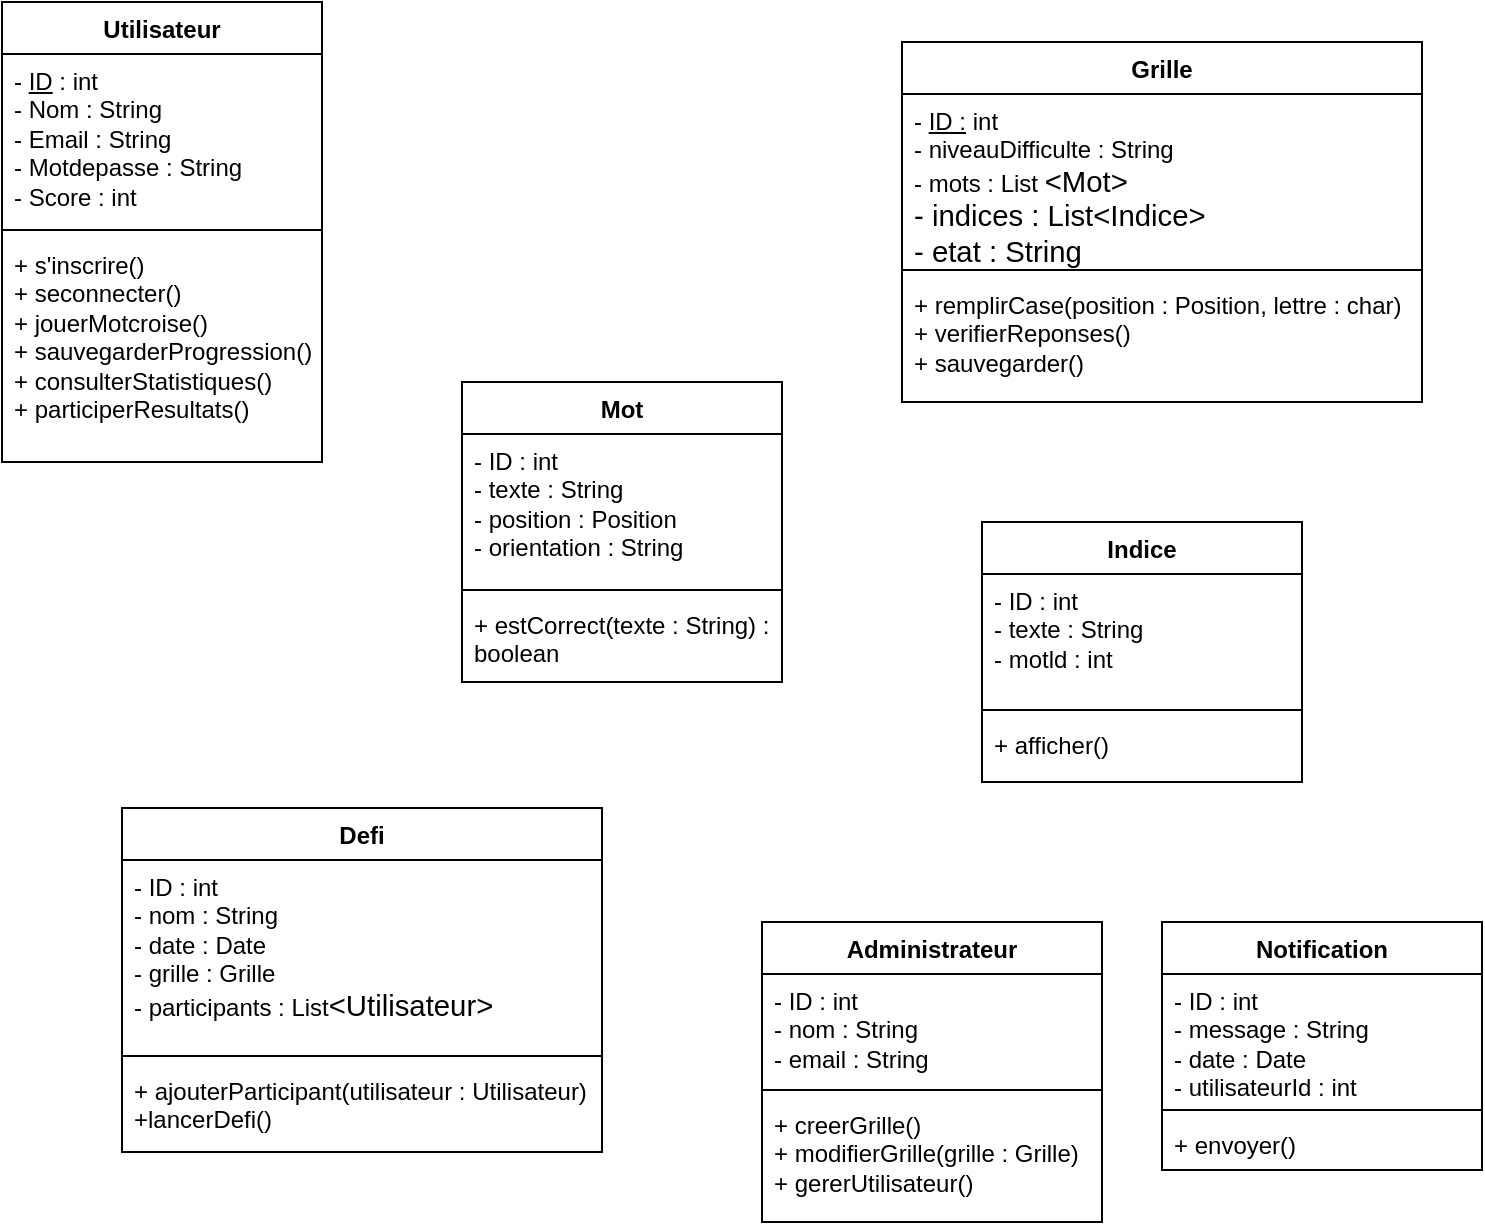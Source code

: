<mxfile version="26.1.1">
  <diagram id="C5RBs43oDa-KdzZeNtuy" name="Page-1">
    <mxGraphModel dx="1120" dy="434" grid="1" gridSize="10" guides="1" tooltips="1" connect="1" arrows="1" fold="1" page="1" pageScale="1" pageWidth="827" pageHeight="1169" math="0" shadow="0">
      <root>
        <mxCell id="WIyWlLk6GJQsqaUBKTNV-0" />
        <mxCell id="WIyWlLk6GJQsqaUBKTNV-1" parent="WIyWlLk6GJQsqaUBKTNV-0" />
        <mxCell id="bwaJDM6GdLsr8NetGYBn-1" value="Utilisateur" style="swimlane;fontStyle=1;align=center;verticalAlign=top;childLayout=stackLayout;horizontal=1;startSize=26;horizontalStack=0;resizeParent=1;resizeParentMax=0;resizeLast=0;collapsible=1;marginBottom=0;whiteSpace=wrap;html=1;" vertex="1" parent="WIyWlLk6GJQsqaUBKTNV-1">
          <mxGeometry x="20" y="10" width="160" height="230" as="geometry" />
        </mxCell>
        <mxCell id="bwaJDM6GdLsr8NetGYBn-2" value="- &lt;u&gt;ID&lt;/u&gt; : int&lt;div&gt;- Nom : String&lt;/div&gt;&lt;div&gt;- Email : String&lt;/div&gt;&lt;div&gt;- Motdepasse : String&lt;/div&gt;&lt;div&gt;- Score : int&lt;/div&gt;&lt;div&gt;&lt;br&gt;&lt;div&gt;&lt;br&gt;&lt;/div&gt;&lt;/div&gt;" style="text;strokeColor=none;fillColor=none;align=left;verticalAlign=top;spacingLeft=4;spacingRight=4;overflow=hidden;rotatable=0;points=[[0,0.5],[1,0.5]];portConstraint=eastwest;whiteSpace=wrap;html=1;" vertex="1" parent="bwaJDM6GdLsr8NetGYBn-1">
          <mxGeometry y="26" width="160" height="84" as="geometry" />
        </mxCell>
        <mxCell id="bwaJDM6GdLsr8NetGYBn-3" value="" style="line;strokeWidth=1;fillColor=none;align=left;verticalAlign=middle;spacingTop=-1;spacingLeft=3;spacingRight=3;rotatable=0;labelPosition=right;points=[];portConstraint=eastwest;strokeColor=inherit;" vertex="1" parent="bwaJDM6GdLsr8NetGYBn-1">
          <mxGeometry y="110" width="160" height="8" as="geometry" />
        </mxCell>
        <mxCell id="bwaJDM6GdLsr8NetGYBn-4" value="+ s&#39;inscrire()&lt;div&gt;+ seconnecter()&lt;/div&gt;&lt;div&gt;+ jouerMotcroise()&lt;/div&gt;&lt;div&gt;+ sauvegarderProgression()&lt;/div&gt;&lt;div&gt;+ consulterStatistiques()&lt;/div&gt;&lt;div&gt;+ participerResultats()&lt;/div&gt;&lt;div&gt;&lt;br&gt;&lt;/div&gt;" style="text;strokeColor=none;fillColor=none;align=left;verticalAlign=top;spacingLeft=4;spacingRight=4;overflow=hidden;rotatable=0;points=[[0,0.5],[1,0.5]];portConstraint=eastwest;whiteSpace=wrap;html=1;" vertex="1" parent="bwaJDM6GdLsr8NetGYBn-1">
          <mxGeometry y="118" width="160" height="112" as="geometry" />
        </mxCell>
        <mxCell id="bwaJDM6GdLsr8NetGYBn-6" value="Mot" style="swimlane;fontStyle=1;align=center;verticalAlign=top;childLayout=stackLayout;horizontal=1;startSize=26;horizontalStack=0;resizeParent=1;resizeParentMax=0;resizeLast=0;collapsible=1;marginBottom=0;whiteSpace=wrap;html=1;" vertex="1" parent="WIyWlLk6GJQsqaUBKTNV-1">
          <mxGeometry x="250" y="200" width="160" height="150" as="geometry" />
        </mxCell>
        <mxCell id="bwaJDM6GdLsr8NetGYBn-7" value="- ID : int&lt;div&gt;- texte : String&lt;/div&gt;&lt;div&gt;- position : Position&lt;/div&gt;&lt;div&gt;- orientation : String&lt;/div&gt;" style="text;strokeColor=none;fillColor=none;align=left;verticalAlign=top;spacingLeft=4;spacingRight=4;overflow=hidden;rotatable=0;points=[[0,0.5],[1,0.5]];portConstraint=eastwest;whiteSpace=wrap;html=1;" vertex="1" parent="bwaJDM6GdLsr8NetGYBn-6">
          <mxGeometry y="26" width="160" height="74" as="geometry" />
        </mxCell>
        <mxCell id="bwaJDM6GdLsr8NetGYBn-8" value="" style="line;strokeWidth=1;fillColor=none;align=left;verticalAlign=middle;spacingTop=-1;spacingLeft=3;spacingRight=3;rotatable=0;labelPosition=right;points=[];portConstraint=eastwest;strokeColor=inherit;" vertex="1" parent="bwaJDM6GdLsr8NetGYBn-6">
          <mxGeometry y="100" width="160" height="8" as="geometry" />
        </mxCell>
        <mxCell id="bwaJDM6GdLsr8NetGYBn-9" value="+ estCorrect(texte : String) : boolean" style="text;strokeColor=none;fillColor=none;align=left;verticalAlign=top;spacingLeft=4;spacingRight=4;overflow=hidden;rotatable=0;points=[[0,0.5],[1,0.5]];portConstraint=eastwest;whiteSpace=wrap;html=1;" vertex="1" parent="bwaJDM6GdLsr8NetGYBn-6">
          <mxGeometry y="108" width="160" height="42" as="geometry" />
        </mxCell>
        <mxCell id="bwaJDM6GdLsr8NetGYBn-10" value="Grille" style="swimlane;fontStyle=1;align=center;verticalAlign=top;childLayout=stackLayout;horizontal=1;startSize=26;horizontalStack=0;resizeParent=1;resizeParentMax=0;resizeLast=0;collapsible=1;marginBottom=0;whiteSpace=wrap;html=1;" vertex="1" parent="WIyWlLk6GJQsqaUBKTNV-1">
          <mxGeometry x="470" y="30" width="260" height="180" as="geometry" />
        </mxCell>
        <mxCell id="bwaJDM6GdLsr8NetGYBn-11" value="- &lt;u&gt;ID :&lt;/u&gt;&amp;nbsp;int&lt;div&gt;- niveauDifficulte : String&lt;/div&gt;&lt;div&gt;- mots : List&amp;nbsp;&lt;span style=&quot;font-family: Calibri, sans-serif; font-size: 11pt; background-color: transparent; color: light-dark(rgb(0, 0, 0), rgb(255, 255, 255));&quot;&gt;&amp;lt;Mot&lt;/span&gt;&lt;span style=&quot;font-family: Calibri, sans-serif; font-size: 11pt; background-color: transparent; color: light-dark(rgb(0, 0, 0), rgb(255, 255, 255));&quot;&gt;&amp;gt;&lt;/span&gt;&lt;/div&gt;&lt;div&gt;&lt;span style=&quot;font-family: Calibri, sans-serif; font-size: 11pt; background-color: transparent; color: light-dark(rgb(0, 0, 0), rgb(255, 255, 255));&quot;&gt;- indices : List&lt;/span&gt;&lt;span style=&quot;font-family: Calibri, sans-serif; font-size: 11pt; background-color: transparent; color: light-dark(rgb(0, 0, 0), rgb(255, 255, 255));&quot;&gt;&amp;lt;Indice&lt;/span&gt;&lt;span style=&quot;font-family: Calibri, sans-serif; font-size: 11pt; background-color: transparent; color: light-dark(rgb(0, 0, 0), rgb(255, 255, 255));&quot;&gt;&amp;gt;&lt;/span&gt;&lt;span style=&quot;font-family: Calibri, sans-serif; font-size: 11pt; background-color: transparent; color: light-dark(rgb(0, 0, 0), rgb(255, 255, 255));&quot;&gt;&lt;br&gt;&lt;/span&gt;&lt;/div&gt;&lt;div&gt;&lt;span style=&quot;font-family: Calibri, sans-serif; font-size: 11pt; background-color: transparent; color: light-dark(rgb(0, 0, 0), rgb(255, 255, 255));&quot;&gt;- etat : String&lt;/span&gt;&lt;/div&gt;" style="text;strokeColor=none;fillColor=none;align=left;verticalAlign=top;spacingLeft=4;spacingRight=4;overflow=hidden;rotatable=0;points=[[0,0.5],[1,0.5]];portConstraint=eastwest;whiteSpace=wrap;html=1;" vertex="1" parent="bwaJDM6GdLsr8NetGYBn-10">
          <mxGeometry y="26" width="260" height="84" as="geometry" />
        </mxCell>
        <mxCell id="bwaJDM6GdLsr8NetGYBn-12" value="" style="line;strokeWidth=1;fillColor=none;align=left;verticalAlign=middle;spacingTop=-1;spacingLeft=3;spacingRight=3;rotatable=0;labelPosition=right;points=[];portConstraint=eastwest;strokeColor=inherit;" vertex="1" parent="bwaJDM6GdLsr8NetGYBn-10">
          <mxGeometry y="110" width="260" height="8" as="geometry" />
        </mxCell>
        <mxCell id="bwaJDM6GdLsr8NetGYBn-13" value="+ remplirCase(position : Position, lettre : char)&lt;div&gt;+ verifierReponses()&lt;/div&gt;&lt;div&gt;+ sauvegarder()&lt;/div&gt;" style="text;strokeColor=none;fillColor=none;align=left;verticalAlign=top;spacingLeft=4;spacingRight=4;overflow=hidden;rotatable=0;points=[[0,0.5],[1,0.5]];portConstraint=eastwest;whiteSpace=wrap;html=1;" vertex="1" parent="bwaJDM6GdLsr8NetGYBn-10">
          <mxGeometry y="118" width="260" height="62" as="geometry" />
        </mxCell>
        <mxCell id="bwaJDM6GdLsr8NetGYBn-14" value="Indice" style="swimlane;fontStyle=1;align=center;verticalAlign=top;childLayout=stackLayout;horizontal=1;startSize=26;horizontalStack=0;resizeParent=1;resizeParentMax=0;resizeLast=0;collapsible=1;marginBottom=0;whiteSpace=wrap;html=1;" vertex="1" parent="WIyWlLk6GJQsqaUBKTNV-1">
          <mxGeometry x="510" y="270" width="160" height="130" as="geometry" />
        </mxCell>
        <mxCell id="bwaJDM6GdLsr8NetGYBn-15" value="- ID : int&lt;div&gt;- texte : String&lt;/div&gt;&lt;div&gt;- motld : int&lt;/div&gt;" style="text;strokeColor=none;fillColor=none;align=left;verticalAlign=top;spacingLeft=4;spacingRight=4;overflow=hidden;rotatable=0;points=[[0,0.5],[1,0.5]];portConstraint=eastwest;whiteSpace=wrap;html=1;" vertex="1" parent="bwaJDM6GdLsr8NetGYBn-14">
          <mxGeometry y="26" width="160" height="64" as="geometry" />
        </mxCell>
        <mxCell id="bwaJDM6GdLsr8NetGYBn-16" value="" style="line;strokeWidth=1;fillColor=none;align=left;verticalAlign=middle;spacingTop=-1;spacingLeft=3;spacingRight=3;rotatable=0;labelPosition=right;points=[];portConstraint=eastwest;strokeColor=inherit;" vertex="1" parent="bwaJDM6GdLsr8NetGYBn-14">
          <mxGeometry y="90" width="160" height="8" as="geometry" />
        </mxCell>
        <mxCell id="bwaJDM6GdLsr8NetGYBn-17" value="+ afficher()" style="text;strokeColor=none;fillColor=none;align=left;verticalAlign=top;spacingLeft=4;spacingRight=4;overflow=hidden;rotatable=0;points=[[0,0.5],[1,0.5]];portConstraint=eastwest;whiteSpace=wrap;html=1;" vertex="1" parent="bwaJDM6GdLsr8NetGYBn-14">
          <mxGeometry y="98" width="160" height="32" as="geometry" />
        </mxCell>
        <mxCell id="bwaJDM6GdLsr8NetGYBn-18" value="Defi" style="swimlane;fontStyle=1;align=center;verticalAlign=top;childLayout=stackLayout;horizontal=1;startSize=26;horizontalStack=0;resizeParent=1;resizeParentMax=0;resizeLast=0;collapsible=1;marginBottom=0;whiteSpace=wrap;html=1;" vertex="1" parent="WIyWlLk6GJQsqaUBKTNV-1">
          <mxGeometry x="80" y="413" width="240" height="172" as="geometry" />
        </mxCell>
        <mxCell id="bwaJDM6GdLsr8NetGYBn-19" value="- ID : int&lt;div&gt;- nom : String&lt;/div&gt;&lt;div&gt;- date : Date&lt;/div&gt;&lt;div&gt;- grille : Grille&lt;/div&gt;&lt;div&gt;- participants : List&lt;span style=&quot;font-family: Calibri, sans-serif; font-size: 11pt; background-color: transparent; color: light-dark(rgb(0, 0, 0), rgb(255, 255, 255));&quot;&gt;&amp;lt;Utilisateur&lt;/span&gt;&lt;span style=&quot;font-family: Calibri, sans-serif; font-size: 11pt; background-color: transparent; color: light-dark(rgb(0, 0, 0), rgb(255, 255, 255));&quot;&gt;&amp;gt;&lt;/span&gt;&lt;span style=&quot;background-color: transparent; color: light-dark(rgb(0, 0, 0), rgb(255, 255, 255));&quot;&gt;&amp;nbsp;&lt;/span&gt;&lt;/div&gt;" style="text;strokeColor=none;fillColor=none;align=left;verticalAlign=top;spacingLeft=4;spacingRight=4;overflow=hidden;rotatable=0;points=[[0,0.5],[1,0.5]];portConstraint=eastwest;whiteSpace=wrap;html=1;" vertex="1" parent="bwaJDM6GdLsr8NetGYBn-18">
          <mxGeometry y="26" width="240" height="94" as="geometry" />
        </mxCell>
        <mxCell id="bwaJDM6GdLsr8NetGYBn-20" value="" style="line;strokeWidth=1;fillColor=none;align=left;verticalAlign=middle;spacingTop=-1;spacingLeft=3;spacingRight=3;rotatable=0;labelPosition=right;points=[];portConstraint=eastwest;strokeColor=inherit;" vertex="1" parent="bwaJDM6GdLsr8NetGYBn-18">
          <mxGeometry y="120" width="240" height="8" as="geometry" />
        </mxCell>
        <mxCell id="bwaJDM6GdLsr8NetGYBn-21" value="+ ajouterParticipant(utilisateur : Utilisateur)&lt;div&gt;+lancerDefi()&lt;/div&gt;" style="text;strokeColor=none;fillColor=none;align=left;verticalAlign=top;spacingLeft=4;spacingRight=4;overflow=hidden;rotatable=0;points=[[0,0.5],[1,0.5]];portConstraint=eastwest;whiteSpace=wrap;html=1;" vertex="1" parent="bwaJDM6GdLsr8NetGYBn-18">
          <mxGeometry y="128" width="240" height="44" as="geometry" />
        </mxCell>
        <mxCell id="bwaJDM6GdLsr8NetGYBn-22" value="Administrateur" style="swimlane;fontStyle=1;align=center;verticalAlign=top;childLayout=stackLayout;horizontal=1;startSize=26;horizontalStack=0;resizeParent=1;resizeParentMax=0;resizeLast=0;collapsible=1;marginBottom=0;whiteSpace=wrap;html=1;" vertex="1" parent="WIyWlLk6GJQsqaUBKTNV-1">
          <mxGeometry x="400" y="470" width="170" height="150" as="geometry" />
        </mxCell>
        <mxCell id="bwaJDM6GdLsr8NetGYBn-23" value="- ID : int&lt;div&gt;- nom : String&lt;/div&gt;&lt;div&gt;- email : String&lt;/div&gt;" style="text;strokeColor=none;fillColor=none;align=left;verticalAlign=top;spacingLeft=4;spacingRight=4;overflow=hidden;rotatable=0;points=[[0,0.5],[1,0.5]];portConstraint=eastwest;whiteSpace=wrap;html=1;" vertex="1" parent="bwaJDM6GdLsr8NetGYBn-22">
          <mxGeometry y="26" width="170" height="54" as="geometry" />
        </mxCell>
        <mxCell id="bwaJDM6GdLsr8NetGYBn-24" value="" style="line;strokeWidth=1;fillColor=none;align=left;verticalAlign=middle;spacingTop=-1;spacingLeft=3;spacingRight=3;rotatable=0;labelPosition=right;points=[];portConstraint=eastwest;strokeColor=inherit;" vertex="1" parent="bwaJDM6GdLsr8NetGYBn-22">
          <mxGeometry y="80" width="170" height="8" as="geometry" />
        </mxCell>
        <mxCell id="bwaJDM6GdLsr8NetGYBn-25" value="+ creerGrille()&lt;div&gt;+ modifierGrille(grille : Grille)&lt;/div&gt;&lt;div&gt;+ gererUtilisateur()&lt;/div&gt;" style="text;strokeColor=none;fillColor=none;align=left;verticalAlign=top;spacingLeft=4;spacingRight=4;overflow=hidden;rotatable=0;points=[[0,0.5],[1,0.5]];portConstraint=eastwest;whiteSpace=wrap;html=1;" vertex="1" parent="bwaJDM6GdLsr8NetGYBn-22">
          <mxGeometry y="88" width="170" height="62" as="geometry" />
        </mxCell>
        <mxCell id="bwaJDM6GdLsr8NetGYBn-26" value="Notification" style="swimlane;fontStyle=1;align=center;verticalAlign=top;childLayout=stackLayout;horizontal=1;startSize=26;horizontalStack=0;resizeParent=1;resizeParentMax=0;resizeLast=0;collapsible=1;marginBottom=0;whiteSpace=wrap;html=1;" vertex="1" parent="WIyWlLk6GJQsqaUBKTNV-1">
          <mxGeometry x="600" y="470" width="160" height="124" as="geometry" />
        </mxCell>
        <mxCell id="bwaJDM6GdLsr8NetGYBn-27" value="- ID : int&lt;div&gt;- message : String&lt;/div&gt;&lt;div&gt;- date : Date&lt;/div&gt;&lt;div&gt;- utilisateurId : int&lt;/div&gt;" style="text;strokeColor=none;fillColor=none;align=left;verticalAlign=top;spacingLeft=4;spacingRight=4;overflow=hidden;rotatable=0;points=[[0,0.5],[1,0.5]];portConstraint=eastwest;whiteSpace=wrap;html=1;" vertex="1" parent="bwaJDM6GdLsr8NetGYBn-26">
          <mxGeometry y="26" width="160" height="64" as="geometry" />
        </mxCell>
        <mxCell id="bwaJDM6GdLsr8NetGYBn-28" value="" style="line;strokeWidth=1;fillColor=none;align=left;verticalAlign=middle;spacingTop=-1;spacingLeft=3;spacingRight=3;rotatable=0;labelPosition=right;points=[];portConstraint=eastwest;strokeColor=inherit;" vertex="1" parent="bwaJDM6GdLsr8NetGYBn-26">
          <mxGeometry y="90" width="160" height="8" as="geometry" />
        </mxCell>
        <mxCell id="bwaJDM6GdLsr8NetGYBn-29" value="+ envoyer()" style="text;strokeColor=none;fillColor=none;align=left;verticalAlign=top;spacingLeft=4;spacingRight=4;overflow=hidden;rotatable=0;points=[[0,0.5],[1,0.5]];portConstraint=eastwest;whiteSpace=wrap;html=1;" vertex="1" parent="bwaJDM6GdLsr8NetGYBn-26">
          <mxGeometry y="98" width="160" height="26" as="geometry" />
        </mxCell>
      </root>
    </mxGraphModel>
  </diagram>
</mxfile>
